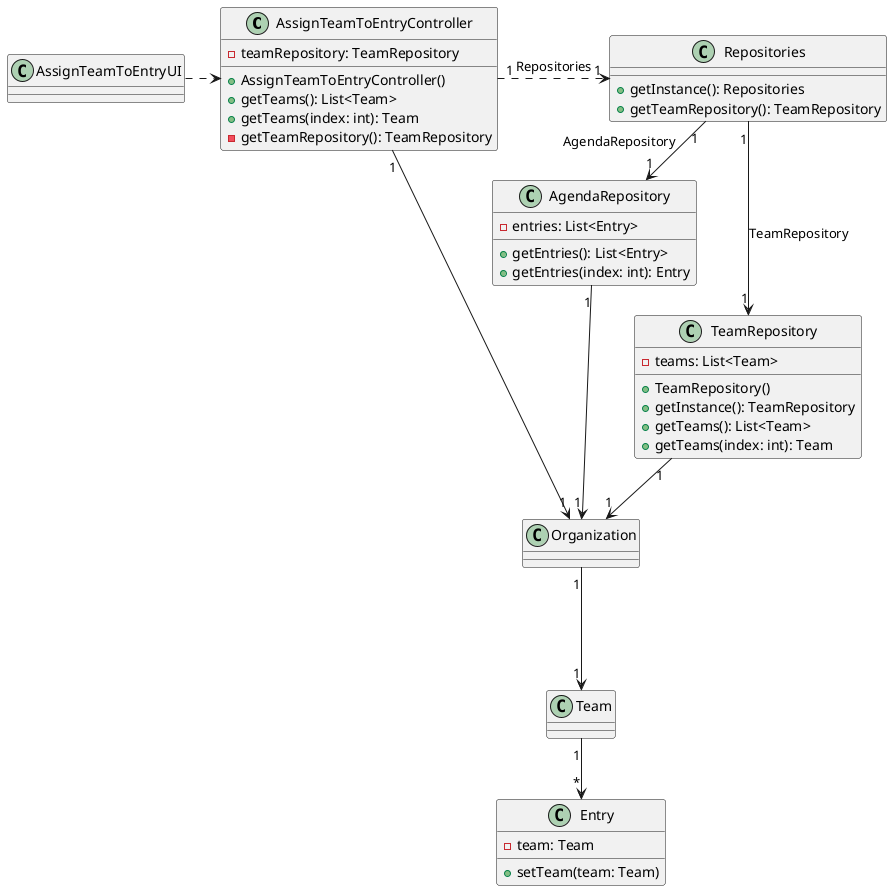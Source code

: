 @startuml

class AssignTeamToEntryController {
    -teamRepository: TeamRepository
    +AssignTeamToEntryController()
    +getTeams(): List<Team>
    +getTeams(index: int): Team
    -getTeamRepository(): TeamRepository
}

class AssignTeamToEntryUI {

}


class TeamRepository {
    -teams: List<Team>
    +TeamRepository()
    +getInstance(): TeamRepository
    +getTeams(): List<Team>
    +getTeams(index: int): Team
}

class Repositories {
    +getInstance(): Repositories
    +getTeamRepository(): TeamRepository
}

class AgendaRepository {
    -entries: List<Entry>
    +getEntries(): List<Entry>
    +getEntries(index: int): Entry
}

class Entry {
    -team: Team
    +setTeam(team: Team)
}
class Organization {
}

AssignTeamToEntryController "1" .> "1" Repositories : Repositories
AssignTeamToEntryUI .>  AssignTeamToEntryController
Repositories "1" --> "1" TeamRepository : TeamRepository
Repositories "1" -> "1" AgendaRepository : AgendaRepository
TeamRepository "1" --> "1" Organization
AgendaRepository "1" --> "1" Organization
Organization "1" ---> "1" Team
Team "1" --> "*" Entry
AssignTeamToEntryController "1" -> "1" Organization


@enduml